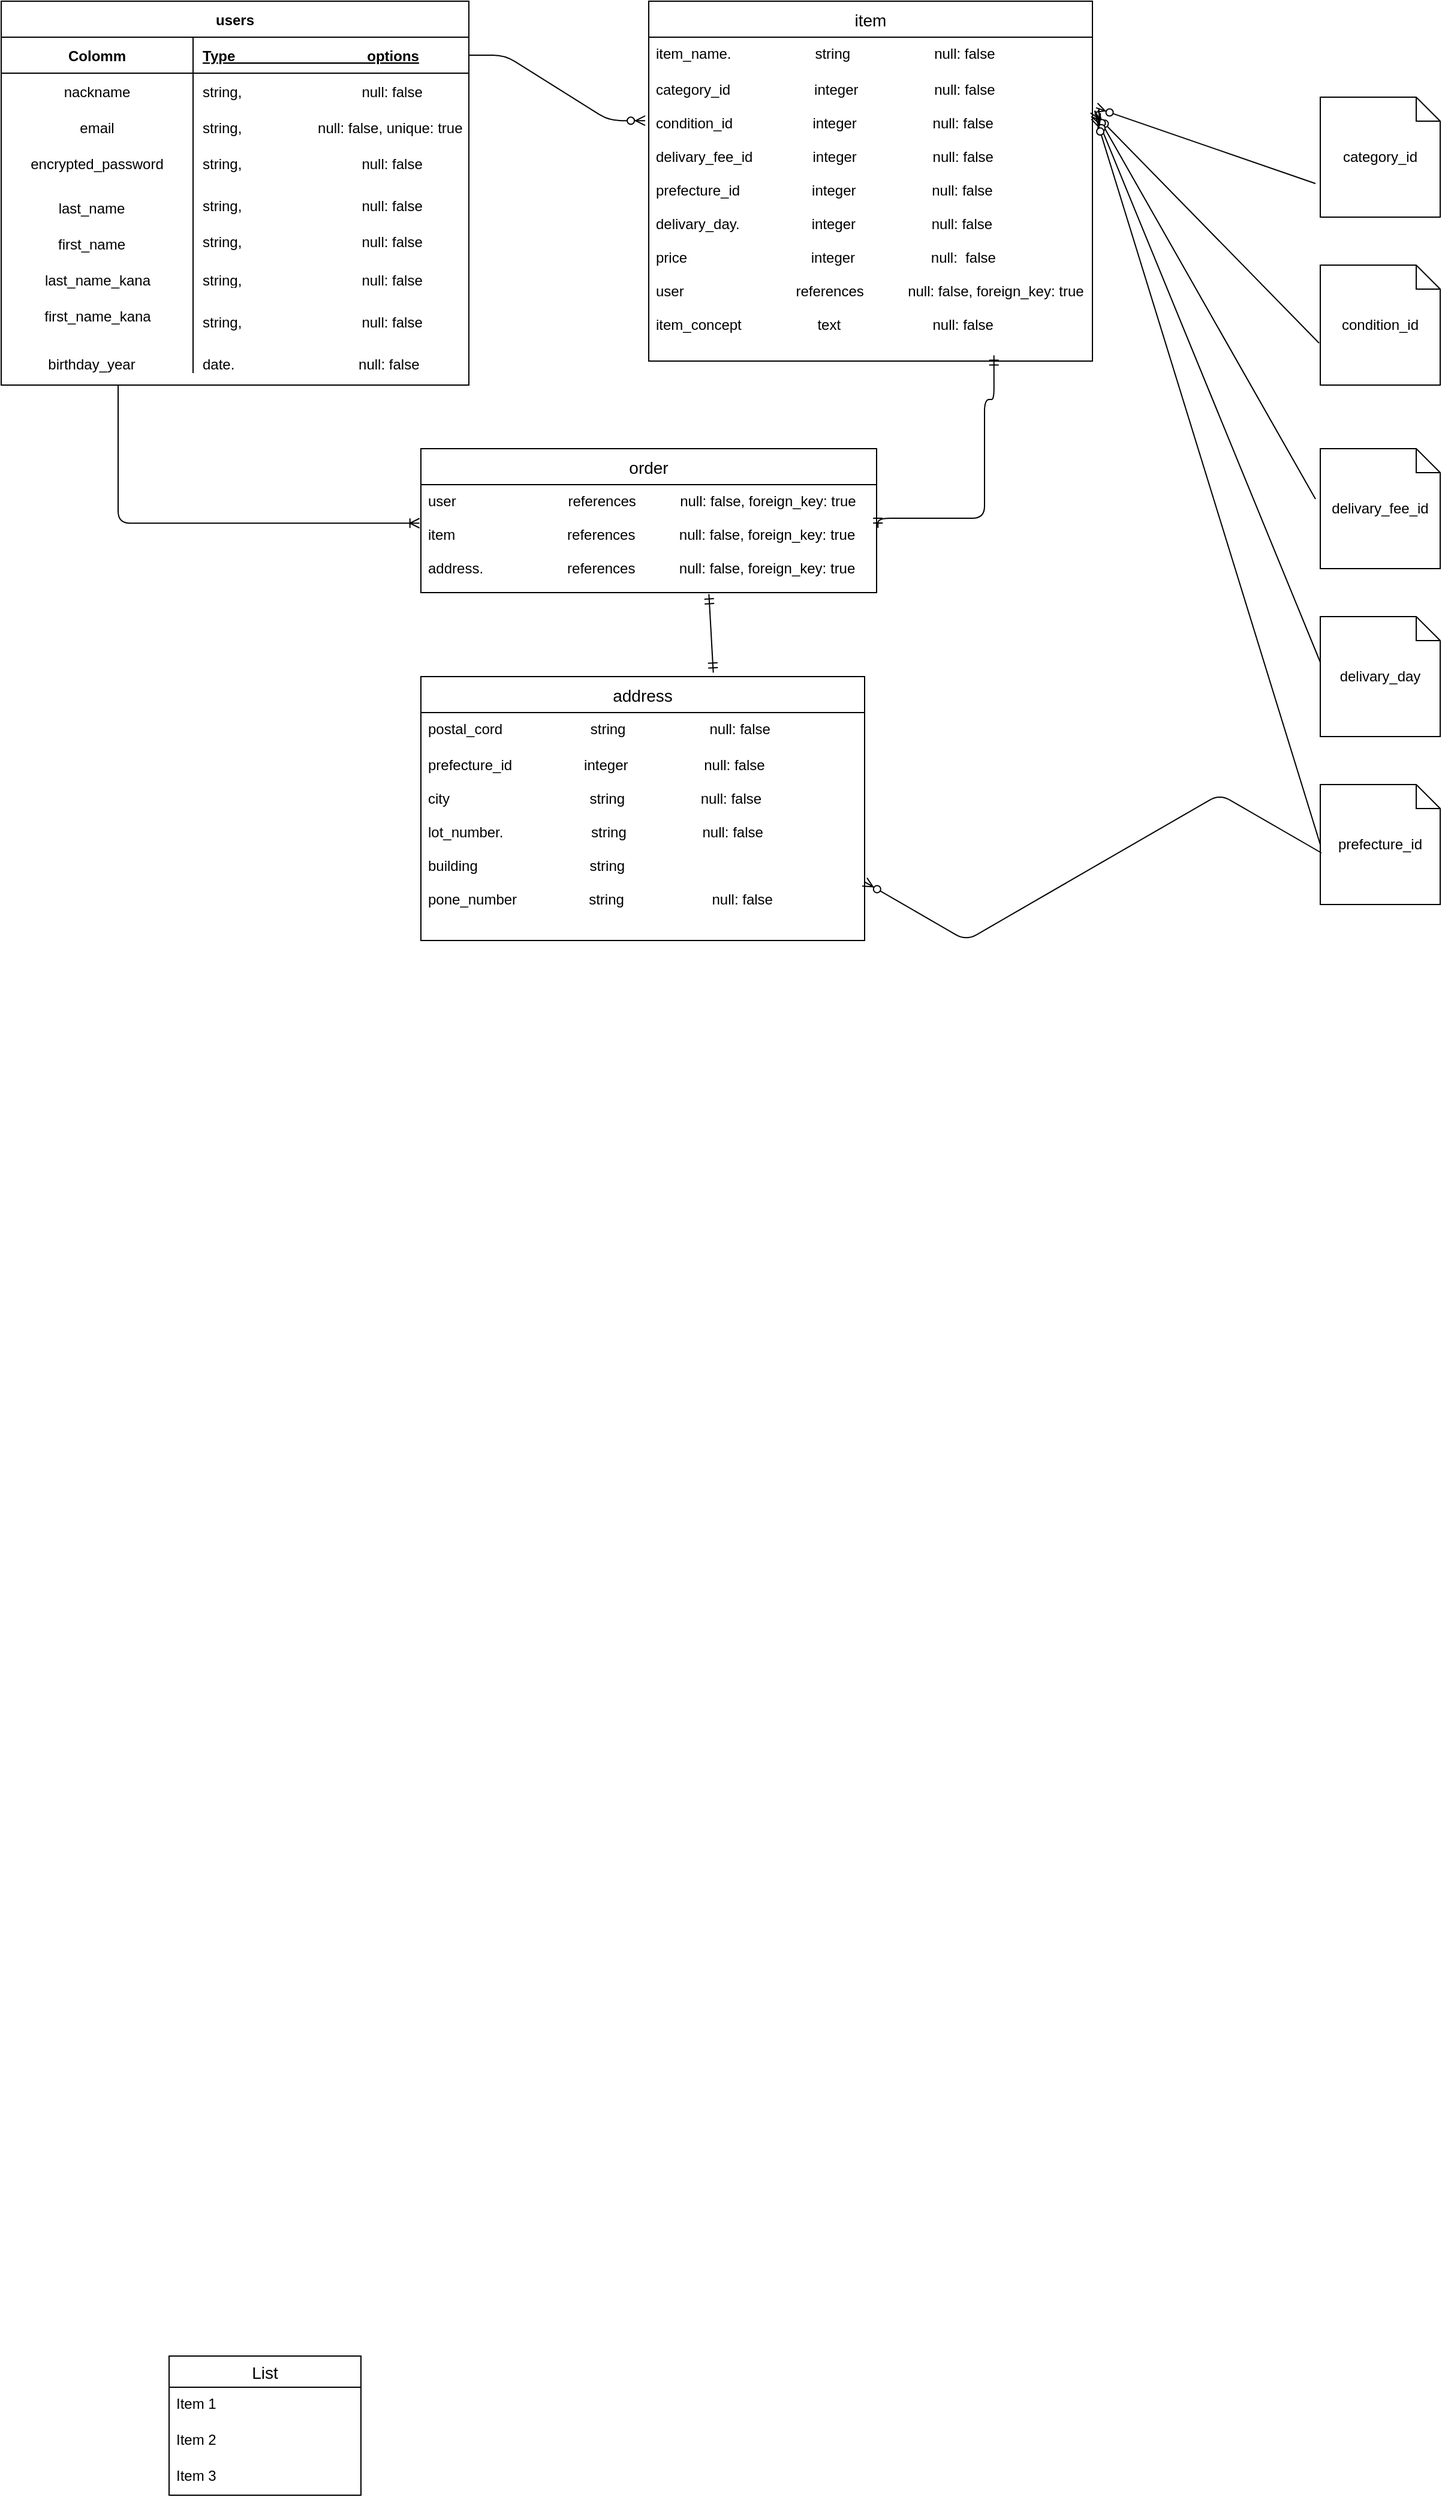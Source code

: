 <mxfile>
    <diagram id="6rxYV_z5v7gB33G_r-bc" name="ページ1">
        <mxGraphModel dx="804" dy="2822" grid="1" gridSize="10" guides="1" tooltips="1" connect="0" arrows="1" fold="1" page="1" pageScale="1" pageWidth="827" pageHeight="1169" math="0" shadow="0">
            <root>
                <mxCell id="0"/>
                <mxCell id="1" parent="0"/>
                <mxCell id="2" value="List" style="swimlane;fontStyle=0;childLayout=stackLayout;horizontal=1;startSize=26;horizontalStack=0;resizeParent=1;resizeParentMax=0;resizeLast=0;collapsible=1;marginBottom=0;align=center;fontSize=14;" parent="1" vertex="1">
                    <mxGeometry x="150" y="210" width="160" height="116" as="geometry"/>
                </mxCell>
                <mxCell id="3" value="Item 1" style="text;strokeColor=none;fillColor=none;spacingLeft=4;spacingRight=4;overflow=hidden;rotatable=0;points=[[0,0.5],[1,0.5]];portConstraint=eastwest;fontSize=12;" parent="2" vertex="1">
                    <mxGeometry y="26" width="160" height="30" as="geometry"/>
                </mxCell>
                <mxCell id="4" value="Item 2" style="text;strokeColor=none;fillColor=none;spacingLeft=4;spacingRight=4;overflow=hidden;rotatable=0;points=[[0,0.5],[1,0.5]];portConstraint=eastwest;fontSize=12;" parent="2" vertex="1">
                    <mxGeometry y="56" width="160" height="30" as="geometry"/>
                </mxCell>
                <mxCell id="5" value="Item 3" style="text;strokeColor=none;fillColor=none;spacingLeft=4;spacingRight=4;overflow=hidden;rotatable=0;points=[[0,0.5],[1,0.5]];portConstraint=eastwest;fontSize=12;" parent="2" vertex="1">
                    <mxGeometry y="86" width="160" height="30" as="geometry"/>
                </mxCell>
                <mxCell id="20" value="users" style="shape=table;startSize=30;container=1;collapsible=1;childLayout=tableLayout;fixedRows=1;rowLines=0;fontStyle=1;align=center;resizeLast=1;" parent="1" vertex="1">
                    <mxGeometry x="10" y="-1753" width="390" height="320" as="geometry"/>
                </mxCell>
                <mxCell id="21" value="" style="shape=partialRectangle;collapsible=0;dropTarget=0;pointerEvents=0;fillColor=none;top=0;left=0;bottom=1;right=0;points=[[0,0.5],[1,0.5]];portConstraint=eastwest;" parent="20" vertex="1">
                    <mxGeometry y="30" width="390" height="30" as="geometry"/>
                </mxCell>
                <mxCell id="22" value="Colomm" style="shape=partialRectangle;connectable=0;fillColor=none;top=0;left=0;bottom=0;right=0;fontStyle=1;overflow=hidden;" parent="21" vertex="1">
                    <mxGeometry width="160" height="30" as="geometry"/>
                </mxCell>
                <mxCell id="23" value="Type                                 options" style="shape=partialRectangle;connectable=0;fillColor=none;top=0;left=0;bottom=0;right=0;align=left;spacingLeft=6;fontStyle=5;overflow=hidden;" parent="21" vertex="1">
                    <mxGeometry x="160" width="230" height="30" as="geometry"/>
                </mxCell>
                <mxCell id="24" value="" style="shape=partialRectangle;collapsible=0;dropTarget=0;pointerEvents=0;fillColor=none;top=0;left=0;bottom=0;right=0;points=[[0,0.5],[1,0.5]];portConstraint=eastwest;" parent="20" vertex="1">
                    <mxGeometry y="60" width="390" height="30" as="geometry"/>
                </mxCell>
                <mxCell id="25" value="nackname" style="shape=partialRectangle;connectable=0;fillColor=none;top=0;left=0;bottom=0;right=0;editable=1;overflow=hidden;" parent="24" vertex="1">
                    <mxGeometry width="160" height="30" as="geometry"/>
                </mxCell>
                <mxCell id="26" value="string,                              null: false" style="shape=partialRectangle;connectable=0;fillColor=none;top=0;left=0;bottom=0;right=0;align=left;spacingLeft=6;overflow=hidden;" parent="24" vertex="1">
                    <mxGeometry x="160" width="230" height="30" as="geometry"/>
                </mxCell>
                <mxCell id="27" value="" style="shape=partialRectangle;collapsible=0;dropTarget=0;pointerEvents=0;fillColor=none;top=0;left=0;bottom=0;right=0;points=[[0,0.5],[1,0.5]];portConstraint=eastwest;" parent="20" vertex="1">
                    <mxGeometry y="90" width="390" height="30" as="geometry"/>
                </mxCell>
                <mxCell id="28" value="email" style="shape=partialRectangle;connectable=0;fillColor=none;top=0;left=0;bottom=0;right=0;editable=1;overflow=hidden;" parent="27" vertex="1">
                    <mxGeometry width="160" height="30" as="geometry"/>
                </mxCell>
                <mxCell id="29" value="string,                   null: false, unique: true" style="shape=partialRectangle;connectable=0;fillColor=none;top=0;left=0;bottom=0;right=0;align=left;spacingLeft=6;overflow=hidden;" parent="27" vertex="1">
                    <mxGeometry x="160" width="230" height="30" as="geometry"/>
                </mxCell>
                <mxCell id="30" value="" style="shape=partialRectangle;collapsible=0;dropTarget=0;pointerEvents=0;fillColor=none;top=0;left=0;bottom=0;right=0;points=[[0,0.5],[1,0.5]];portConstraint=eastwest;" parent="20" vertex="1">
                    <mxGeometry y="120" width="390" height="30" as="geometry"/>
                </mxCell>
                <mxCell id="31" value="encrypted_password" style="shape=partialRectangle;connectable=0;fillColor=none;top=0;left=0;bottom=0;right=0;editable=1;overflow=hidden;" parent="30" vertex="1">
                    <mxGeometry width="160" height="30" as="geometry"/>
                </mxCell>
                <mxCell id="32" value="string,                              null: false" style="shape=partialRectangle;connectable=0;fillColor=none;top=0;left=0;bottom=0;right=0;align=left;spacingLeft=6;overflow=hidden;" parent="30" vertex="1">
                    <mxGeometry x="160" width="230" height="30" as="geometry"/>
                </mxCell>
                <mxCell id="41" value="" style="shape=partialRectangle;collapsible=0;dropTarget=0;pointerEvents=0;fillColor=none;top=0;left=0;bottom=0;right=0;points=[[0,0.5],[1,0.5]];portConstraint=eastwest;" parent="20" vertex="1">
                    <mxGeometry y="150" width="390" height="40" as="geometry"/>
                </mxCell>
                <mxCell id="42" value="" style="shape=partialRectangle;connectable=0;fillColor=none;top=0;left=0;bottom=0;right=0;editable=1;overflow=hidden;" parent="41" vertex="1">
                    <mxGeometry width="160" height="40" as="geometry"/>
                </mxCell>
                <mxCell id="43" value="string,                              null: false" style="shape=partialRectangle;connectable=0;fillColor=none;top=0;left=0;bottom=0;right=0;align=left;spacingLeft=6;overflow=hidden;" parent="41" vertex="1">
                    <mxGeometry x="160" width="230" height="40" as="geometry"/>
                </mxCell>
                <mxCell id="46" value="" style="shape=partialRectangle;collapsible=0;dropTarget=0;pointerEvents=0;fillColor=none;top=0;left=0;bottom=0;right=0;points=[[0,0.5],[1,0.5]];portConstraint=eastwest;" parent="20" vertex="1">
                    <mxGeometry y="190" width="390" height="20" as="geometry"/>
                </mxCell>
                <mxCell id="47" value="" style="shape=partialRectangle;connectable=0;fillColor=none;top=0;left=0;bottom=0;right=0;editable=1;overflow=hidden;" parent="46" vertex="1">
                    <mxGeometry width="160" height="20" as="geometry"/>
                </mxCell>
                <mxCell id="48" value="string,                              null: false" style="shape=partialRectangle;connectable=0;fillColor=none;top=0;left=0;bottom=0;right=0;align=left;spacingLeft=6;overflow=hidden;" parent="46" vertex="1">
                    <mxGeometry x="160" width="230" height="20" as="geometry"/>
                </mxCell>
                <mxCell id="50" value="" style="shape=partialRectangle;collapsible=0;dropTarget=0;pointerEvents=0;fillColor=none;top=0;left=0;bottom=0;right=0;points=[[0,0.5],[1,0.5]];portConstraint=eastwest;" parent="20" vertex="1">
                    <mxGeometry y="210" width="390" height="30" as="geometry"/>
                </mxCell>
                <mxCell id="51" value="" style="shape=partialRectangle;connectable=0;fillColor=none;top=0;left=0;bottom=0;right=0;editable=1;overflow=hidden;" parent="50" vertex="1">
                    <mxGeometry width="160" height="30" as="geometry"/>
                </mxCell>
                <mxCell id="52" value="&#10;string,                              null: false" style="shape=partialRectangle;connectable=0;fillColor=none;top=0;left=0;bottom=0;right=0;align=left;spacingLeft=6;overflow=hidden;" parent="50" vertex="1">
                    <mxGeometry x="160" width="230" height="30" as="geometry"/>
                </mxCell>
                <mxCell id="58" value="" style="shape=partialRectangle;collapsible=0;dropTarget=0;pointerEvents=0;fillColor=none;top=0;left=0;bottom=0;right=0;points=[[0,0.5],[1,0.5]];portConstraint=eastwest;" parent="20" vertex="1">
                    <mxGeometry y="240" width="390" height="40" as="geometry"/>
                </mxCell>
                <mxCell id="59" value="" style="shape=partialRectangle;connectable=0;fillColor=none;top=0;left=0;bottom=0;right=0;editable=1;overflow=hidden;" parent="58" vertex="1">
                    <mxGeometry width="160" height="40" as="geometry"/>
                </mxCell>
                <mxCell id="60" value="&#10;string,                              null: false" style="shape=partialRectangle;connectable=0;fillColor=none;top=0;left=0;bottom=0;right=0;align=left;spacingLeft=6;overflow=hidden;" parent="58" vertex="1">
                    <mxGeometry x="160" width="230" height="40" as="geometry"/>
                </mxCell>
                <mxCell id="54" value="" style="shape=partialRectangle;collapsible=0;dropTarget=0;pointerEvents=0;fillColor=none;top=0;left=0;bottom=0;right=0;points=[[0,0.5],[1,0.5]];portConstraint=eastwest;" parent="20" vertex="1">
                    <mxGeometry y="280" width="390" height="30" as="geometry"/>
                </mxCell>
                <mxCell id="55" value="" style="shape=partialRectangle;connectable=0;fillColor=none;top=0;left=0;bottom=0;right=0;editable=1;overflow=hidden;" parent="54" vertex="1">
                    <mxGeometry width="160" height="30" as="geometry"/>
                </mxCell>
                <mxCell id="56" value="&#10;date.                               null: false" style="shape=partialRectangle;connectable=0;fillColor=none;top=0;left=0;bottom=0;right=0;align=left;spacingLeft=6;overflow=hidden;" parent="54" vertex="1">
                    <mxGeometry x="160" width="230" height="30" as="geometry"/>
                </mxCell>
                <mxCell id="35" value="last_name" style="text;html=1;align=center;verticalAlign=middle;resizable=0;points=[];autosize=1;strokeColor=none;" parent="1" vertex="1">
                    <mxGeometry x="50" y="-1590" width="70" height="20" as="geometry"/>
                </mxCell>
                <mxCell id="36" value="first_name" style="text;html=1;align=center;verticalAlign=middle;resizable=0;points=[];autosize=1;strokeColor=none;" parent="1" vertex="1">
                    <mxGeometry x="50" y="-1560" width="70" height="20" as="geometry"/>
                </mxCell>
                <mxCell id="37" value="last_name_kana" style="text;html=1;align=center;verticalAlign=middle;resizable=0;points=[];autosize=1;strokeColor=none;" parent="1" vertex="1">
                    <mxGeometry x="40" y="-1530" width="100" height="20" as="geometry"/>
                </mxCell>
                <mxCell id="38" value="first_name_kana&lt;br&gt;" style="text;html=1;align=center;verticalAlign=middle;resizable=0;points=[];autosize=1;strokeColor=none;" parent="1" vertex="1">
                    <mxGeometry x="40" y="-1500" width="100" height="20" as="geometry"/>
                </mxCell>
                <mxCell id="39" value="birthday_year" style="text;html=1;align=center;verticalAlign=middle;resizable=0;points=[];autosize=1;strokeColor=none;" parent="1" vertex="1">
                    <mxGeometry x="40" y="-1460" width="90" height="20" as="geometry"/>
                </mxCell>
                <mxCell id="87" value="item" style="swimlane;fontStyle=0;childLayout=stackLayout;horizontal=1;startSize=30;horizontalStack=0;resizeParent=1;resizeParentMax=0;resizeLast=0;collapsible=1;marginBottom=0;align=center;fontSize=14;" parent="1" vertex="1">
                    <mxGeometry x="550" y="-1753" width="370" height="300" as="geometry"/>
                </mxCell>
                <mxCell id="88" value="item_name.                     string                     null: false" style="text;strokeColor=none;fillColor=none;spacingLeft=4;spacingRight=4;overflow=hidden;rotatable=0;points=[[0,0.5],[1,0.5]];portConstraint=eastwest;fontSize=12;" parent="87" vertex="1">
                    <mxGeometry y="30" width="370" height="30" as="geometry"/>
                </mxCell>
                <mxCell id="89" value="category_id                     integer                   null: false&#10;&#10;condition_id                    integer                   null: false&#10; &#10;delivary_fee_id               integer                   null: false&#10;&#10;prefecture_id                  integer                   null: false&#10;&#10;delivary_day.                  integer                   null: false&#10;&#10;price                               integer                   null:  false&#10;&#10;user                            references           null: false, foreign_key: true&#10;&#10;item_concept                   text                       null: false" style="text;strokeColor=none;fillColor=none;spacingLeft=4;spacingRight=4;overflow=hidden;rotatable=0;points=[[0,0.5],[1,0.5]];portConstraint=eastwest;fontSize=12;" parent="87" vertex="1">
                    <mxGeometry y="60" width="370" height="240" as="geometry"/>
                </mxCell>
                <mxCell id="95" value="order" style="swimlane;fontStyle=0;childLayout=stackLayout;horizontal=1;startSize=30;horizontalStack=0;resizeParent=1;resizeParentMax=0;resizeLast=0;collapsible=1;marginBottom=0;align=center;fontSize=14;" parent="1" vertex="1">
                    <mxGeometry x="360" y="-1380" width="380" height="120" as="geometry"/>
                </mxCell>
                <mxCell id="96" value="user                            references           null: false, foreign_key: true&#10;&#10;item                            references           null: false, foreign_key: true&#10;&#10;address.                     references           null: false, foreign_key: true" style="text;strokeColor=none;fillColor=none;spacingLeft=4;spacingRight=4;overflow=hidden;rotatable=0;points=[[0,0.5],[1,0.5]];portConstraint=eastwest;fontSize=12;" parent="95" vertex="1">
                    <mxGeometry y="30" width="380" height="90" as="geometry"/>
                </mxCell>
                <mxCell id="98" value="address" style="swimlane;fontStyle=0;childLayout=stackLayout;horizontal=1;startSize=30;horizontalStack=0;resizeParent=1;resizeParentMax=0;resizeLast=0;collapsible=1;marginBottom=0;align=center;fontSize=14;" parent="1" vertex="1">
                    <mxGeometry x="360" y="-1190" width="370" height="220" as="geometry"/>
                </mxCell>
                <mxCell id="99" value="postal_cord                      string                     null: false" style="text;strokeColor=none;fillColor=none;spacingLeft=4;spacingRight=4;overflow=hidden;rotatable=0;points=[[0,0.5],[1,0.5]];portConstraint=eastwest;fontSize=12;" parent="98" vertex="1">
                    <mxGeometry y="30" width="370" height="30" as="geometry"/>
                </mxCell>
                <mxCell id="100" value="prefecture_id                  integer                   null: false&#10;&#10;city                                   string                   null: false&#10; &#10;lot_number.                      string                   null: false&#10;&#10;building                            string                   &#10;&#10;pone_number                  string                      null: false" style="text;strokeColor=none;fillColor=none;spacingLeft=4;spacingRight=4;overflow=hidden;rotatable=0;points=[[0,0.5],[1,0.5]];portConstraint=eastwest;fontSize=12;" parent="98" vertex="1">
                    <mxGeometry y="60" width="370" height="160" as="geometry"/>
                </mxCell>
                <mxCell id="108" value="&lt;span style=&quot;text-align: left&quot;&gt;category_id&lt;/span&gt;" style="shape=note;size=20;whiteSpace=wrap;html=1;" parent="1" vertex="1">
                    <mxGeometry x="1110" y="-1673" width="100" height="100" as="geometry"/>
                </mxCell>
                <mxCell id="110" value="&lt;span style=&quot;text-align: left&quot;&gt;condition_id&lt;/span&gt;" style="shape=note;size=20;whiteSpace=wrap;html=1;" parent="1" vertex="1">
                    <mxGeometry x="1110" y="-1533" width="100" height="100" as="geometry"/>
                </mxCell>
                <mxCell id="111" value="&lt;span style=&quot;text-align: left&quot;&gt;delivary_fee_id&lt;/span&gt;" style="shape=note;size=20;whiteSpace=wrap;html=1;" parent="1" vertex="1">
                    <mxGeometry x="1110" y="-1380" width="100" height="100" as="geometry"/>
                </mxCell>
                <mxCell id="112" value="&lt;span style=&quot;text-align: left&quot;&gt;prefecture_id&lt;/span&gt;" style="shape=note;size=20;whiteSpace=wrap;html=1;" parent="1" vertex="1">
                    <mxGeometry x="1110" y="-1100" width="100" height="100" as="geometry"/>
                </mxCell>
                <mxCell id="113" value="&lt;span style=&quot;text-align: left&quot;&gt;delivary_day&lt;/span&gt;" style="shape=note;size=20;whiteSpace=wrap;html=1;" parent="1" vertex="1">
                    <mxGeometry x="1110" y="-1240" width="100" height="100" as="geometry"/>
                </mxCell>
                <mxCell id="116" value="" style="fontSize=12;html=1;endArrow=ERzeroToMany;endFill=1;elbow=vertical;entryX=1.008;entryY=0.12;entryDx=0;entryDy=0;entryPerimeter=0;exitX=-0.04;exitY=0.72;exitDx=0;exitDy=0;exitPerimeter=0;" parent="1" source="108" target="89" edge="1">
                    <mxGeometry width="100" height="100" relative="1" as="geometry">
                        <mxPoint x="968.3" y="-1520" as="sourcePoint"/>
                        <mxPoint x="1068.3" y="-1620" as="targetPoint"/>
                    </mxGeometry>
                </mxCell>
                <mxCell id="117" value="" style="fontSize=12;html=1;endArrow=ERzeroToMany;endFill=1;elbow=vertical;exitX=-0.01;exitY=0.65;exitDx=0;exitDy=0;exitPerimeter=0;entryX=1.005;entryY=0.14;entryDx=0;entryDy=0;entryPerimeter=0;" parent="1" source="110" target="89" edge="1">
                    <mxGeometry width="100" height="100" relative="1" as="geometry">
                        <mxPoint x="1030" y="-1450" as="sourcePoint"/>
                        <mxPoint x="940" y="-1670" as="targetPoint"/>
                    </mxGeometry>
                </mxCell>
                <mxCell id="118" value="" style="fontSize=12;html=1;endArrow=ERzeroToMany;endFill=1;elbow=vertical;exitX=-0.04;exitY=0.42;exitDx=0;exitDy=0;exitPerimeter=0;entryX=1.005;entryY=0.13;entryDx=0;entryDy=0;entryPerimeter=0;" parent="1" source="111" target="89" edge="1">
                    <mxGeometry width="100" height="100" relative="1" as="geometry">
                        <mxPoint x="930" y="-1350" as="sourcePoint"/>
                        <mxPoint x="1030" y="-1450" as="targetPoint"/>
                    </mxGeometry>
                </mxCell>
                <mxCell id="119" value="" style="fontSize=12;html=1;endArrow=ERzeroToMany;endFill=1;exitX=0;exitY=0.38;exitDx=0;exitDy=0;exitPerimeter=0;entryX=1.008;entryY=0.145;entryDx=0;entryDy=0;entryPerimeter=0;" parent="1" source="113" target="89" edge="1">
                    <mxGeometry width="100" height="100" relative="1" as="geometry">
                        <mxPoint x="930" y="-1350" as="sourcePoint"/>
                        <mxPoint x="1030" y="-1450" as="targetPoint"/>
                    </mxGeometry>
                </mxCell>
                <mxCell id="120" value="" style="fontSize=12;html=1;endArrow=ERzeroToMany;endFill=1;exitX=0;exitY=0.5;exitDx=0;exitDy=0;exitPerimeter=0;entryX=1.008;entryY=0.155;entryDx=0;entryDy=0;entryPerimeter=0;" parent="1" source="112" target="89" edge="1">
                    <mxGeometry width="100" height="100" relative="1" as="geometry">
                        <mxPoint x="940" y="-1230" as="sourcePoint"/>
                        <mxPoint x="1040" y="-1330" as="targetPoint"/>
                    </mxGeometry>
                </mxCell>
                <mxCell id="121" value="" style="edgeStyle=isometricEdgeStyle;fontSize=12;html=1;endArrow=ERzeroToMany;endFill=1;elbow=vertical;exitX=0.01;exitY=0.57;exitDx=0;exitDy=0;exitPerimeter=0;entryX=1;entryY=0.695;entryDx=0;entryDy=0;entryPerimeter=0;" parent="1" source="112" target="100" edge="1">
                    <mxGeometry width="100" height="100" relative="1" as="geometry">
                        <mxPoint x="860" y="-1070" as="sourcePoint"/>
                        <mxPoint x="960" y="-1170" as="targetPoint"/>
                    </mxGeometry>
                </mxCell>
                <mxCell id="123" value="" style="fontSize=12;html=1;endArrow=ERmandOne;startArrow=ERmandOne;entryX=0.632;entryY=1.014;entryDx=0;entryDy=0;entryPerimeter=0;exitX=0.659;exitY=-0.015;exitDx=0;exitDy=0;exitPerimeter=0;" parent="1" source="98" target="96" edge="1">
                    <mxGeometry width="100" height="100" relative="1" as="geometry">
                        <mxPoint x="600" y="-1200" as="sourcePoint"/>
                        <mxPoint x="920" y="-1170" as="targetPoint"/>
                        <Array as="points"/>
                    </mxGeometry>
                </mxCell>
                <mxCell id="124" value="" style="fontSize=12;html=1;endArrow=ERmandOne;startArrow=ERmandOne;entryX=0.778;entryY=0.98;entryDx=0;entryDy=0;entryPerimeter=0;exitX=1.003;exitY=0.4;exitDx=0;exitDy=0;exitPerimeter=0;edgeStyle=orthogonalEdgeStyle;" parent="1" source="96" target="89" edge="1">
                    <mxGeometry width="100" height="100" relative="1" as="geometry">
                        <mxPoint x="660" y="-1070" as="sourcePoint"/>
                        <mxPoint x="760" y="-1170" as="targetPoint"/>
                        <Array as="points">
                            <mxPoint x="830" y="-1322"/>
                            <mxPoint x="830" y="-1421"/>
                            <mxPoint x="838" y="-1421"/>
                        </Array>
                    </mxGeometry>
                </mxCell>
                <mxCell id="125" value="" style="edgeStyle=orthogonalEdgeStyle;fontSize=12;html=1;endArrow=ERoneToMany;entryX=-0.003;entryY=0.357;entryDx=0;entryDy=0;entryPerimeter=0;exitX=0.25;exitY=1;exitDx=0;exitDy=0;" parent="1" source="20" target="96" edge="1">
                    <mxGeometry width="100" height="100" relative="1" as="geometry">
                        <mxPoint x="50" y="-1430" as="sourcePoint"/>
                        <mxPoint x="390" y="-1360" as="targetPoint"/>
                    </mxGeometry>
                </mxCell>
                <mxCell id="126" value="" style="edgeStyle=entityRelationEdgeStyle;fontSize=12;html=1;endArrow=ERzeroToMany;endFill=1;entryX=-0.008;entryY=0.165;entryDx=0;entryDy=0;entryPerimeter=0;exitX=1;exitY=0.5;exitDx=0;exitDy=0;" parent="1" source="21" target="89" edge="1">
                    <mxGeometry width="100" height="100" relative="1" as="geometry">
                        <mxPoint x="290" y="-1510" as="sourcePoint"/>
                        <mxPoint x="390" y="-1610" as="targetPoint"/>
                    </mxGeometry>
                </mxCell>
            </root>
        </mxGraphModel>
    </diagram>
</mxfile>